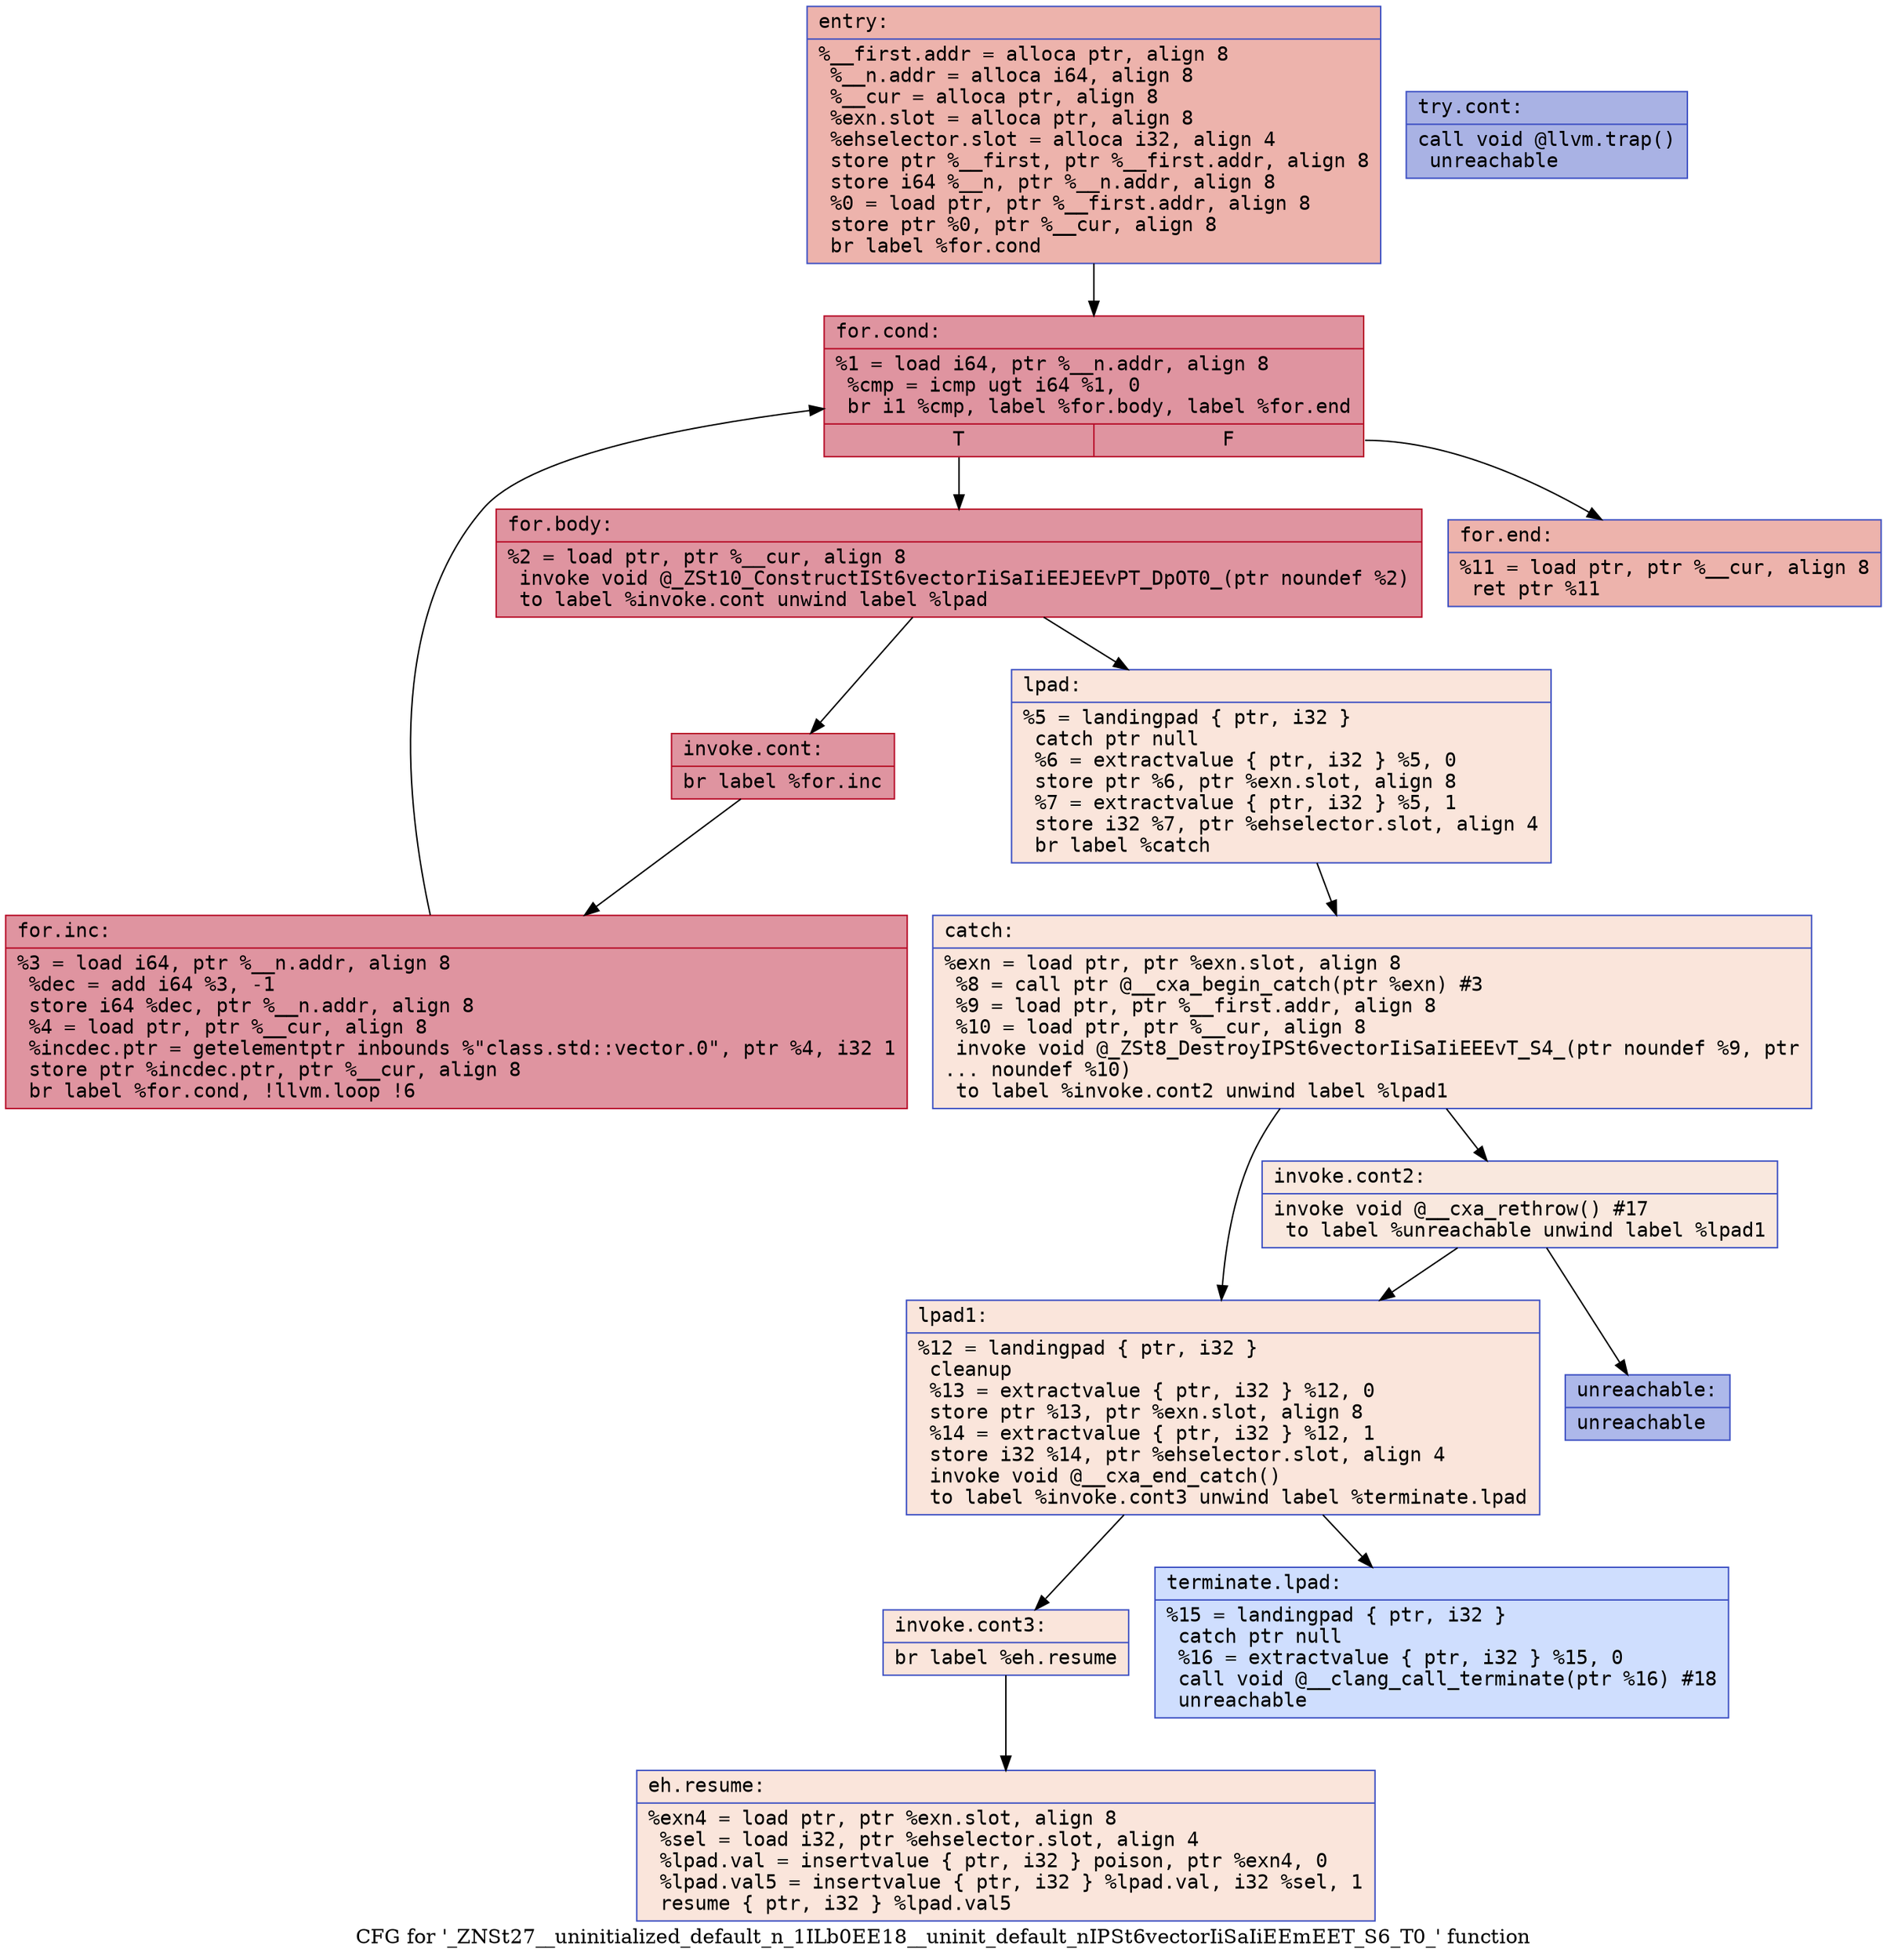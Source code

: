 digraph "CFG for '_ZNSt27__uninitialized_default_n_1ILb0EE18__uninit_default_nIPSt6vectorIiSaIiEEmEET_S6_T0_' function" {
	label="CFG for '_ZNSt27__uninitialized_default_n_1ILb0EE18__uninit_default_nIPSt6vectorIiSaIiEEmEET_S6_T0_' function";

	Node0x56307d6efba0 [shape=record,color="#3d50c3ff", style=filled, fillcolor="#d6524470" fontname="Courier",label="{entry:\l|  %__first.addr = alloca ptr, align 8\l  %__n.addr = alloca i64, align 8\l  %__cur = alloca ptr, align 8\l  %exn.slot = alloca ptr, align 8\l  %ehselector.slot = alloca i32, align 4\l  store ptr %__first, ptr %__first.addr, align 8\l  store i64 %__n, ptr %__n.addr, align 8\l  %0 = load ptr, ptr %__first.addr, align 8\l  store ptr %0, ptr %__cur, align 8\l  br label %for.cond\l}"];
	Node0x56307d6efba0 -> Node0x56307d6f00e0[tooltip="entry -> for.cond\nProbability 100.00%" ];
	Node0x56307d6f00e0 [shape=record,color="#b70d28ff", style=filled, fillcolor="#b70d2870" fontname="Courier",label="{for.cond:\l|  %1 = load i64, ptr %__n.addr, align 8\l  %cmp = icmp ugt i64 %1, 0\l  br i1 %cmp, label %for.body, label %for.end\l|{<s0>T|<s1>F}}"];
	Node0x56307d6f00e0:s0 -> Node0x56307d6f0290[tooltip="for.cond -> for.body\nProbability 96.88%" ];
	Node0x56307d6f00e0:s1 -> Node0x56307d6f0310[tooltip="for.cond -> for.end\nProbability 3.12%" ];
	Node0x56307d6f0290 [shape=record,color="#b70d28ff", style=filled, fillcolor="#b70d2870" fontname="Courier",label="{for.body:\l|  %2 = load ptr, ptr %__cur, align 8\l  invoke void @_ZSt10_ConstructISt6vectorIiSaIiEEJEEvPT_DpOT0_(ptr noundef %2)\l          to label %invoke.cont unwind label %lpad\l}"];
	Node0x56307d6f0290 -> Node0x56307d6f0510[tooltip="for.body -> invoke.cont\nProbability 100.00%" ];
	Node0x56307d6f0290 -> Node0x56307d6efa80[tooltip="for.body -> lpad\nProbability 0.00%" ];
	Node0x56307d6f0510 [shape=record,color="#b70d28ff", style=filled, fillcolor="#b70d2870" fontname="Courier",label="{invoke.cont:\l|  br label %for.inc\l}"];
	Node0x56307d6f0510 -> Node0x56307d6f0880[tooltip="invoke.cont -> for.inc\nProbability 100.00%" ];
	Node0x56307d6f0880 [shape=record,color="#b70d28ff", style=filled, fillcolor="#b70d2870" fontname="Courier",label="{for.inc:\l|  %3 = load i64, ptr %__n.addr, align 8\l  %dec = add i64 %3, -1\l  store i64 %dec, ptr %__n.addr, align 8\l  %4 = load ptr, ptr %__cur, align 8\l  %incdec.ptr = getelementptr inbounds %\"class.std::vector.0\", ptr %4, i32 1\l  store ptr %incdec.ptr, ptr %__cur, align 8\l  br label %for.cond, !llvm.loop !6\l}"];
	Node0x56307d6f0880 -> Node0x56307d6f00e0[tooltip="for.inc -> for.cond\nProbability 100.00%" ];
	Node0x56307d6efa80 [shape=record,color="#3d50c3ff", style=filled, fillcolor="#f4c5ad70" fontname="Courier",label="{lpad:\l|  %5 = landingpad \{ ptr, i32 \}\l          catch ptr null\l  %6 = extractvalue \{ ptr, i32 \} %5, 0\l  store ptr %6, ptr %exn.slot, align 8\l  %7 = extractvalue \{ ptr, i32 \} %5, 1\l  store i32 %7, ptr %ehselector.slot, align 4\l  br label %catch\l}"];
	Node0x56307d6efa80 -> Node0x56307d6f1090[tooltip="lpad -> catch\nProbability 100.00%" ];
	Node0x56307d6f1090 [shape=record,color="#3d50c3ff", style=filled, fillcolor="#f4c5ad70" fontname="Courier",label="{catch:\l|  %exn = load ptr, ptr %exn.slot, align 8\l  %8 = call ptr @__cxa_begin_catch(ptr %exn) #3\l  %9 = load ptr, ptr %__first.addr, align 8\l  %10 = load ptr, ptr %__cur, align 8\l  invoke void @_ZSt8_DestroyIPSt6vectorIiSaIiEEEvT_S4_(ptr noundef %9, ptr\l... noundef %10)\l          to label %invoke.cont2 unwind label %lpad1\l}"];
	Node0x56307d6f1090 -> Node0x56307d6f1440[tooltip="catch -> invoke.cont2\nProbability 50.00%" ];
	Node0x56307d6f1090 -> Node0x56307d6f1490[tooltip="catch -> lpad1\nProbability 50.00%" ];
	Node0x56307d6f1440 [shape=record,color="#3d50c3ff", style=filled, fillcolor="#f2cab570" fontname="Courier",label="{invoke.cont2:\l|  invoke void @__cxa_rethrow() #17\l          to label %unreachable unwind label %lpad1\l}"];
	Node0x56307d6f1440 -> Node0x56307d6f17e0[tooltip="invoke.cont2 -> unreachable\nProbability 0.00%" ];
	Node0x56307d6f1440 -> Node0x56307d6f1490[tooltip="invoke.cont2 -> lpad1\nProbability 100.00%" ];
	Node0x56307d6f0310 [shape=record,color="#3d50c3ff", style=filled, fillcolor="#d6524470" fontname="Courier",label="{for.end:\l|  %11 = load ptr, ptr %__cur, align 8\l  ret ptr %11\l}"];
	Node0x56307d6f1490 [shape=record,color="#3d50c3ff", style=filled, fillcolor="#f4c5ad70" fontname="Courier",label="{lpad1:\l|  %12 = landingpad \{ ptr, i32 \}\l          cleanup\l  %13 = extractvalue \{ ptr, i32 \} %12, 0\l  store ptr %13, ptr %exn.slot, align 8\l  %14 = extractvalue \{ ptr, i32 \} %12, 1\l  store i32 %14, ptr %ehselector.slot, align 4\l  invoke void @__cxa_end_catch()\l          to label %invoke.cont3 unwind label %terminate.lpad\l}"];
	Node0x56307d6f1490 -> Node0x56307d6f1cc0[tooltip="lpad1 -> invoke.cont3\nProbability 100.00%" ];
	Node0x56307d6f1490 -> Node0x56307d6f1d10[tooltip="lpad1 -> terminate.lpad\nProbability 0.00%" ];
	Node0x56307d6f1cc0 [shape=record,color="#3d50c3ff", style=filled, fillcolor="#f4c5ad70" fontname="Courier",label="{invoke.cont3:\l|  br label %eh.resume\l}"];
	Node0x56307d6f1cc0 -> Node0x56307d6f1f30[tooltip="invoke.cont3 -> eh.resume\nProbability 100.00%" ];
	Node0x56307d6f0600 [shape=record,color="#3d50c3ff", style=filled, fillcolor="#3d50c370" fontname="Courier",label="{try.cont:\l|  call void @llvm.trap()\l  unreachable\l}"];
	Node0x56307d6f1f30 [shape=record,color="#3d50c3ff", style=filled, fillcolor="#f4c5ad70" fontname="Courier",label="{eh.resume:\l|  %exn4 = load ptr, ptr %exn.slot, align 8\l  %sel = load i32, ptr %ehselector.slot, align 4\l  %lpad.val = insertvalue \{ ptr, i32 \} poison, ptr %exn4, 0\l  %lpad.val5 = insertvalue \{ ptr, i32 \} %lpad.val, i32 %sel, 1\l  resume \{ ptr, i32 \} %lpad.val5\l}"];
	Node0x56307d6f1d10 [shape=record,color="#3d50c3ff", style=filled, fillcolor="#93b5fe70" fontname="Courier",label="{terminate.lpad:\l|  %15 = landingpad \{ ptr, i32 \}\l          catch ptr null\l  %16 = extractvalue \{ ptr, i32 \} %15, 0\l  call void @__clang_call_terminate(ptr %16) #18\l  unreachable\l}"];
	Node0x56307d6f17e0 [shape=record,color="#3d50c3ff", style=filled, fillcolor="#465ecf70" fontname="Courier",label="{unreachable:\l|  unreachable\l}"];
}

